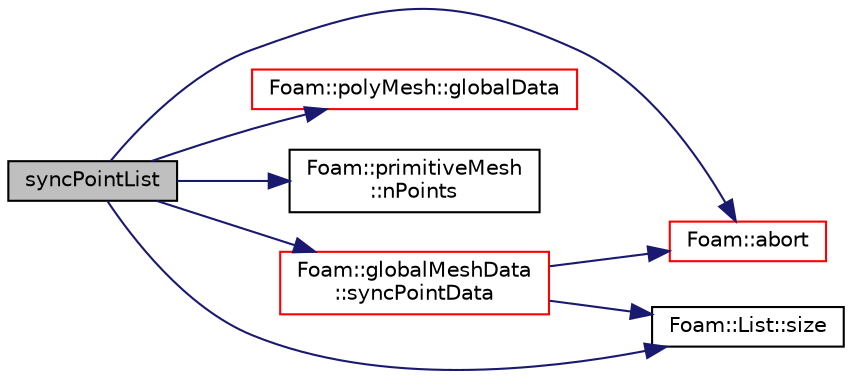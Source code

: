 digraph "syncPointList"
{
  bgcolor="transparent";
  edge [fontname="Helvetica",fontsize="10",labelfontname="Helvetica",labelfontsize="10"];
  node [fontname="Helvetica",fontsize="10",shape=record];
  rankdir="LR";
  Node1182 [label="syncPointList",height=0.2,width=0.4,color="black", fillcolor="grey75", style="filled", fontcolor="black"];
  Node1182 -> Node1183 [color="midnightblue",fontsize="10",style="solid",fontname="Helvetica"];
  Node1183 [label="Foam::abort",height=0.2,width=0.4,color="red",URL="$a21851.html#a447107a607d03e417307c203fa5fb44b"];
  Node1182 -> Node1228 [color="midnightblue",fontsize="10",style="solid",fontname="Helvetica"];
  Node1228 [label="Foam::polyMesh::globalData",height=0.2,width=0.4,color="red",URL="$a28565.html#a5e9cb8eb9e52843d336386b13423d19c",tooltip="Return parallel info. "];
  Node1182 -> Node1229 [color="midnightblue",fontsize="10",style="solid",fontname="Helvetica"];
  Node1229 [label="Foam::primitiveMesh\l::nPoints",height=0.2,width=0.4,color="black",URL="$a28685.html#a1c886a784a597459dbf2d9470798e9dd"];
  Node1182 -> Node1230 [color="midnightblue",fontsize="10",style="solid",fontname="Helvetica"];
  Node1230 [label="Foam::List::size",height=0.2,width=0.4,color="black",URL="$a26833.html#a8a5f6fa29bd4b500caf186f60245b384",tooltip="Override size to be inconsistent with allocated storage. "];
  Node1182 -> Node1231 [color="midnightblue",fontsize="10",style="solid",fontname="Helvetica"];
  Node1231 [label="Foam::globalMeshData\l::syncPointData",height=0.2,width=0.4,color="red",URL="$a28485.html#ab1fec26488731ebaf36bbaab0bec89ea",tooltip="Helper to synchronise coupled patch point data. "];
  Node1231 -> Node1183 [color="midnightblue",fontsize="10",style="solid",fontname="Helvetica"];
  Node1231 -> Node1230 [color="midnightblue",fontsize="10",style="solid",fontname="Helvetica"];
}
